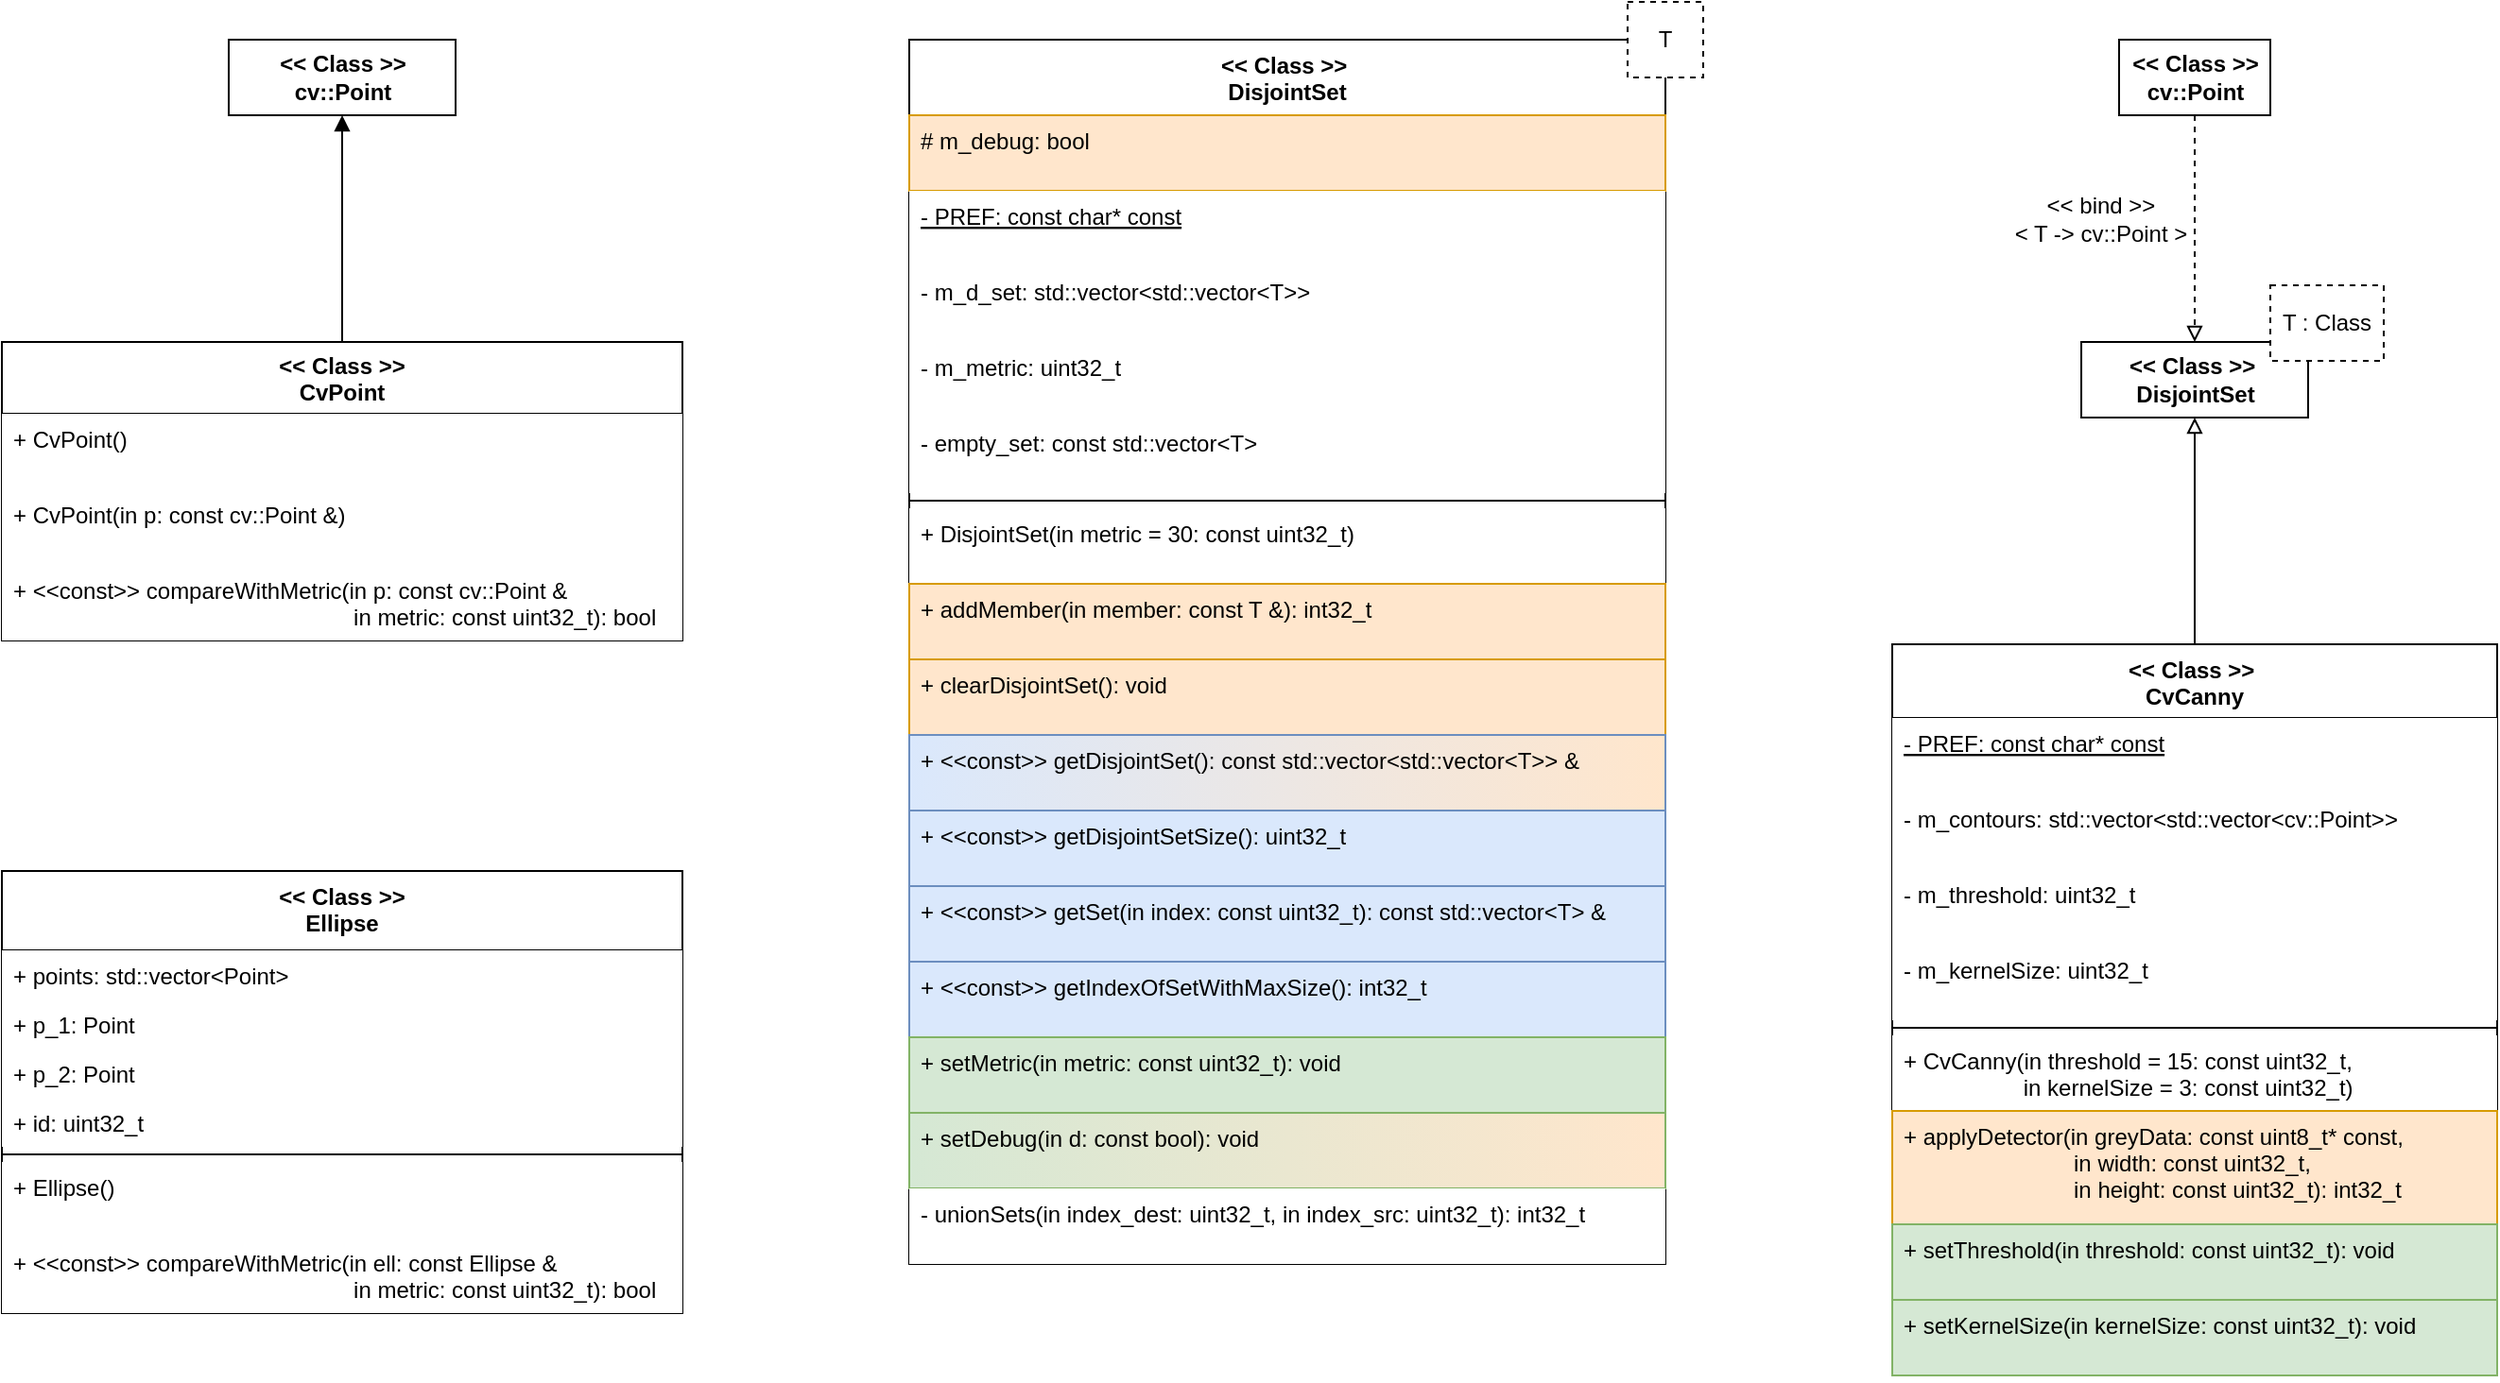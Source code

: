 <mxfile version="12.4.2" type="device" pages="1"><diagram id="tM-9ayaxXP2C4DN5zZft" name="Page-1"><mxGraphModel dx="1185" dy="819" grid="1" gridSize="10" guides="1" tooltips="1" connect="1" arrows="1" fold="1" page="1" pageScale="1" pageWidth="827" pageHeight="1169" math="0" shadow="0"><root><mxCell id="0"/><mxCell id="1" parent="0"/><mxCell id="buNQa2bh92V5s4yhv6s5-19" value="" style="group" vertex="1" connectable="0" parent="1"><mxGeometry x="520" y="20" width="420" height="668" as="geometry"/></mxCell><mxCell id="buNQa2bh92V5s4yhv6s5-1" value="&lt;&lt; Class &gt;&gt; &#10;DisjointSet" style="swimlane;fontStyle=1;align=center;verticalAlign=top;childLayout=stackLayout;horizontal=1;startSize=40;horizontalStack=0;resizeParent=1;resizeParentMax=0;resizeLast=0;collapsible=1;marginBottom=0;fillColor=#ffffff;" vertex="1" parent="buNQa2bh92V5s4yhv6s5-19"><mxGeometry y="20" width="400" height="648" as="geometry"/></mxCell><mxCell id="buNQa2bh92V5s4yhv6s5-2" value="# m_debug: bool" style="text;strokeColor=#d79b00;fillColor=#ffe6cc;align=left;verticalAlign=top;spacingLeft=4;spacingRight=4;overflow=hidden;rotatable=0;points=[[0,0.5],[1,0.5]];portConstraint=eastwest;" vertex="1" parent="buNQa2bh92V5s4yhv6s5-1"><mxGeometry y="40" width="400" height="40" as="geometry"/></mxCell><mxCell id="buNQa2bh92V5s4yhv6s5-18" value="- PREF: const char* const" style="text;strokeColor=none;fillColor=#ffffff;align=left;verticalAlign=top;spacingLeft=4;spacingRight=4;overflow=hidden;rotatable=0;points=[[0,0.5],[1,0.5]];portConstraint=eastwest;fontStyle=4" vertex="1" parent="buNQa2bh92V5s4yhv6s5-1"><mxGeometry y="80" width="400" height="40" as="geometry"/></mxCell><mxCell id="buNQa2bh92V5s4yhv6s5-15" value="- m_d_set: std::vector&lt;std::vector&lt;T&gt;&gt;" style="text;strokeColor=none;fillColor=#ffffff;align=left;verticalAlign=top;spacingLeft=4;spacingRight=4;overflow=hidden;rotatable=0;points=[[0,0.5],[1,0.5]];portConstraint=eastwest;" vertex="1" parent="buNQa2bh92V5s4yhv6s5-1"><mxGeometry y="120" width="400" height="40" as="geometry"/></mxCell><mxCell id="buNQa2bh92V5s4yhv6s5-16" value="- m_metric: uint32_t" style="text;strokeColor=none;fillColor=#ffffff;align=left;verticalAlign=top;spacingLeft=4;spacingRight=4;overflow=hidden;rotatable=0;points=[[0,0.5],[1,0.5]];portConstraint=eastwest;" vertex="1" parent="buNQa2bh92V5s4yhv6s5-1"><mxGeometry y="160" width="400" height="40" as="geometry"/></mxCell><mxCell id="buNQa2bh92V5s4yhv6s5-17" value="- empty_set: const std::vector&lt;T&gt;" style="text;strokeColor=none;fillColor=#ffffff;align=left;verticalAlign=top;spacingLeft=4;spacingRight=4;overflow=hidden;rotatable=0;points=[[0,0.5],[1,0.5]];portConstraint=eastwest;" vertex="1" parent="buNQa2bh92V5s4yhv6s5-1"><mxGeometry y="200" width="400" height="40" as="geometry"/></mxCell><mxCell id="buNQa2bh92V5s4yhv6s5-3" value="" style="line;strokeWidth=1;fillColor=#ffffff;align=left;verticalAlign=middle;spacingTop=-1;spacingLeft=3;spacingRight=3;rotatable=0;labelPosition=right;points=[];portConstraint=eastwest;" vertex="1" parent="buNQa2bh92V5s4yhv6s5-1"><mxGeometry y="240" width="400" height="8" as="geometry"/></mxCell><mxCell id="buNQa2bh92V5s4yhv6s5-6" value="+ DisjointSet(in metric = 30: const uint32_t)" style="text;strokeColor=none;fillColor=#ffffff;align=left;verticalAlign=top;spacingLeft=4;spacingRight=4;overflow=hidden;rotatable=0;points=[[0,0.5],[1,0.5]];portConstraint=eastwest;" vertex="1" parent="buNQa2bh92V5s4yhv6s5-1"><mxGeometry y="248" width="400" height="40" as="geometry"/></mxCell><mxCell id="buNQa2bh92V5s4yhv6s5-4" value="+ addMember(in member: const T &amp;): int32_t" style="text;strokeColor=#d79b00;fillColor=#ffe6cc;align=left;verticalAlign=top;spacingLeft=4;spacingRight=4;overflow=hidden;rotatable=0;points=[[0,0.5],[1,0.5]];portConstraint=eastwest;" vertex="1" parent="buNQa2bh92V5s4yhv6s5-1"><mxGeometry y="288" width="400" height="40" as="geometry"/></mxCell><mxCell id="buNQa2bh92V5s4yhv6s5-7" value="+ clearDisjointSet(): void" style="text;strokeColor=#d79b00;fillColor=#ffe6cc;align=left;verticalAlign=top;spacingLeft=4;spacingRight=4;overflow=hidden;rotatable=0;points=[[0,0.5],[1,0.5]];portConstraint=eastwest;" vertex="1" parent="buNQa2bh92V5s4yhv6s5-1"><mxGeometry y="328" width="400" height="40" as="geometry"/></mxCell><mxCell id="buNQa2bh92V5s4yhv6s5-8" value="+ &lt;&lt;const&gt;&gt; getDisjointSet(): const std::vector&lt;std::vector&lt;T&gt;&gt; &amp;" style="text;strokeColor=#6c8ebf;fillColor=#dae8fc;align=left;verticalAlign=top;spacingLeft=4;spacingRight=4;overflow=hidden;rotatable=0;points=[[0,0.5],[1,0.5]];portConstraint=eastwest;gradientColor=#FFE6CC;gradientDirection=east;" vertex="1" parent="buNQa2bh92V5s4yhv6s5-1"><mxGeometry y="368" width="400" height="40" as="geometry"/></mxCell><mxCell id="buNQa2bh92V5s4yhv6s5-9" value="+ &lt;&lt;const&gt;&gt; getDisjointSetSize(): uint32_t" style="text;strokeColor=#6c8ebf;fillColor=#dae8fc;align=left;verticalAlign=top;spacingLeft=4;spacingRight=4;overflow=hidden;rotatable=0;points=[[0,0.5],[1,0.5]];portConstraint=eastwest;" vertex="1" parent="buNQa2bh92V5s4yhv6s5-1"><mxGeometry y="408" width="400" height="40" as="geometry"/></mxCell><mxCell id="buNQa2bh92V5s4yhv6s5-10" value="+ &lt;&lt;const&gt;&gt; getSet(in index: const uint32_t): const std::vector&lt;T&gt; &amp;" style="text;strokeColor=#6c8ebf;fillColor=#dae8fc;align=left;verticalAlign=top;spacingLeft=4;spacingRight=4;overflow=hidden;rotatable=0;points=[[0,0.5],[1,0.5]];portConstraint=eastwest;" vertex="1" parent="buNQa2bh92V5s4yhv6s5-1"><mxGeometry y="448" width="400" height="40" as="geometry"/></mxCell><mxCell id="buNQa2bh92V5s4yhv6s5-11" value="+ &lt;&lt;const&gt;&gt; getIndexOfSetWithMaxSize(): int32_t" style="text;strokeColor=#6c8ebf;fillColor=#dae8fc;align=left;verticalAlign=top;spacingLeft=4;spacingRight=4;overflow=hidden;rotatable=0;points=[[0,0.5],[1,0.5]];portConstraint=eastwest;" vertex="1" parent="buNQa2bh92V5s4yhv6s5-1"><mxGeometry y="488" width="400" height="40" as="geometry"/></mxCell><mxCell id="buNQa2bh92V5s4yhv6s5-12" value="+ setMetric(in metric: const uint32_t): void" style="text;strokeColor=#82b366;fillColor=#d5e8d4;align=left;verticalAlign=top;spacingLeft=4;spacingRight=4;overflow=hidden;rotatable=0;points=[[0,0.5],[1,0.5]];portConstraint=eastwest;" vertex="1" parent="buNQa2bh92V5s4yhv6s5-1"><mxGeometry y="528" width="400" height="40" as="geometry"/></mxCell><mxCell id="buNQa2bh92V5s4yhv6s5-13" value="+ setDebug(in d: const bool): void" style="text;strokeColor=#82b366;fillColor=#d5e8d4;align=left;verticalAlign=top;spacingLeft=4;spacingRight=4;overflow=hidden;rotatable=0;points=[[0,0.5],[1,0.5]];portConstraint=eastwest;gradientColor=#FFE6CC;gradientDirection=east;" vertex="1" parent="buNQa2bh92V5s4yhv6s5-1"><mxGeometry y="568" width="400" height="40" as="geometry"/></mxCell><mxCell id="buNQa2bh92V5s4yhv6s5-14" value="- unionSets(in index_dest: uint32_t, in index_src: uint32_t): int32_t" style="text;strokeColor=none;fillColor=#ffffff;align=left;verticalAlign=top;spacingLeft=4;spacingRight=4;overflow=hidden;rotatable=0;points=[[0,0.5],[1,0.5]];portConstraint=eastwest;" vertex="1" parent="buNQa2bh92V5s4yhv6s5-1"><mxGeometry y="608" width="400" height="40" as="geometry"/></mxCell><mxCell id="buNQa2bh92V5s4yhv6s5-5" value="T" style="whiteSpace=wrap;html=1;aspect=fixed;dashed=1;" vertex="1" parent="buNQa2bh92V5s4yhv6s5-19"><mxGeometry x="380" width="40" height="40" as="geometry"/></mxCell><mxCell id="buNQa2bh92V5s4yhv6s5-42" style="edgeStyle=orthogonalEdgeStyle;rounded=0;orthogonalLoop=1;jettySize=auto;html=1;endArrow=block;endFill=0;" edge="1" parent="1" source="buNQa2bh92V5s4yhv6s5-20" target="buNQa2bh92V5s4yhv6s5-40"><mxGeometry relative="1" as="geometry"/></mxCell><mxCell id="buNQa2bh92V5s4yhv6s5-20" value="&lt;&lt; Class &gt;&gt; &#10;CvCanny" style="swimlane;fontStyle=1;align=center;verticalAlign=top;childLayout=stackLayout;horizontal=1;startSize=39;horizontalStack=0;resizeParent=1;resizeParentMax=0;resizeLast=0;collapsible=1;marginBottom=0;fillColor=#ffffff;" vertex="1" parent="1"><mxGeometry x="1040" y="360" width="320" height="387" as="geometry"/></mxCell><mxCell id="buNQa2bh92V5s4yhv6s5-26" value="- PREF: const char* const" style="text;strokeColor=none;fillColor=#ffffff;align=left;verticalAlign=top;spacingLeft=4;spacingRight=4;overflow=hidden;rotatable=0;points=[[0,0.5],[1,0.5]];portConstraint=eastwest;fontStyle=4" vertex="1" parent="buNQa2bh92V5s4yhv6s5-20"><mxGeometry y="39" width="320" height="40" as="geometry"/></mxCell><mxCell id="buNQa2bh92V5s4yhv6s5-28" value="- m_contours: std::vector&lt;std::vector&lt;cv::Point&gt;&gt;" style="text;strokeColor=none;fillColor=#ffffff;align=left;verticalAlign=top;spacingLeft=4;spacingRight=4;overflow=hidden;rotatable=0;points=[[0,0.5],[1,0.5]];portConstraint=eastwest;" vertex="1" parent="buNQa2bh92V5s4yhv6s5-20"><mxGeometry y="79" width="320" height="40" as="geometry"/></mxCell><mxCell id="buNQa2bh92V5s4yhv6s5-29" value="- m_threshold: uint32_t" style="text;strokeColor=none;fillColor=#ffffff;align=left;verticalAlign=top;spacingLeft=4;spacingRight=4;overflow=hidden;rotatable=0;points=[[0,0.5],[1,0.5]];portConstraint=eastwest;" vertex="1" parent="buNQa2bh92V5s4yhv6s5-20"><mxGeometry y="119" width="320" height="40" as="geometry"/></mxCell><mxCell id="buNQa2bh92V5s4yhv6s5-27" value="- m_kernelSize: uint32_t" style="text;strokeColor=none;fillColor=#ffffff;align=left;verticalAlign=top;spacingLeft=4;spacingRight=4;overflow=hidden;rotatable=0;points=[[0,0.5],[1,0.5]];portConstraint=eastwest;" vertex="1" parent="buNQa2bh92V5s4yhv6s5-20"><mxGeometry y="159" width="320" height="40" as="geometry"/></mxCell><mxCell id="buNQa2bh92V5s4yhv6s5-22" value="" style="line;strokeWidth=1;fillColor=none;align=left;verticalAlign=middle;spacingTop=-1;spacingLeft=3;spacingRight=3;rotatable=0;labelPosition=right;points=[];portConstraint=eastwest;" vertex="1" parent="buNQa2bh92V5s4yhv6s5-20"><mxGeometry y="199" width="320" height="8" as="geometry"/></mxCell><mxCell id="buNQa2bh92V5s4yhv6s5-24" value="+ CvCanny(in threshold = 15: const uint32_t, &#10;                   in kernelSize = 3: const uint32_t)" style="text;strokeColor=none;fillColor=#ffffff;align=left;verticalAlign=top;spacingLeft=4;spacingRight=4;overflow=hidden;rotatable=0;points=[[0,0.5],[1,0.5]];portConstraint=eastwest;" vertex="1" parent="buNQa2bh92V5s4yhv6s5-20"><mxGeometry y="207" width="320" height="40" as="geometry"/></mxCell><mxCell id="buNQa2bh92V5s4yhv6s5-25" value="+ applyDetector(in greyData: const uint8_t* const, &#10;                           in width: const uint32_t, &#10;                           in height: const uint32_t): int32_t" style="text;strokeColor=#d79b00;fillColor=#ffe6cc;align=left;verticalAlign=top;spacingLeft=4;spacingRight=4;overflow=hidden;rotatable=0;points=[[0,0.5],[1,0.5]];portConstraint=eastwest;" vertex="1" parent="buNQa2bh92V5s4yhv6s5-20"><mxGeometry y="247" width="320" height="60" as="geometry"/></mxCell><mxCell id="buNQa2bh92V5s4yhv6s5-30" value="+ setThreshold(in threshold: const uint32_t): void" style="text;strokeColor=#82b366;fillColor=#d5e8d4;align=left;verticalAlign=top;spacingLeft=4;spacingRight=4;overflow=hidden;rotatable=0;points=[[0,0.5],[1,0.5]];portConstraint=eastwest;" vertex="1" parent="buNQa2bh92V5s4yhv6s5-20"><mxGeometry y="307" width="320" height="40" as="geometry"/></mxCell><mxCell id="buNQa2bh92V5s4yhv6s5-31" value="+ setKernelSize(in kernelSize: const uint32_t): void" style="text;strokeColor=#82b366;fillColor=#d5e8d4;align=left;verticalAlign=top;spacingLeft=4;spacingRight=4;overflow=hidden;rotatable=0;points=[[0,0.5],[1,0.5]];portConstraint=eastwest;" vertex="1" parent="buNQa2bh92V5s4yhv6s5-20"><mxGeometry y="347" width="320" height="40" as="geometry"/></mxCell><mxCell id="buNQa2bh92V5s4yhv6s5-52" style="edgeStyle=orthogonalEdgeStyle;rounded=0;orthogonalLoop=1;jettySize=auto;html=1;endArrow=block;endFill=1;" edge="1" parent="1" source="buNQa2bh92V5s4yhv6s5-32" target="buNQa2bh92V5s4yhv6s5-51"><mxGeometry relative="1" as="geometry"/></mxCell><mxCell id="buNQa2bh92V5s4yhv6s5-32" value="&lt;&lt; Class &gt;&gt;&#10;CvPoint" style="swimlane;fontStyle=1;childLayout=stackLayout;horizontal=1;startSize=38;fillColor=#ffffff;horizontalStack=0;resizeParent=1;resizeParentMax=0;resizeLast=0;collapsible=1;marginBottom=0;" vertex="1" parent="1"><mxGeometry x="40" y="200" width="360" height="158" as="geometry"/></mxCell><mxCell id="buNQa2bh92V5s4yhv6s5-36" value="+ CvPoint()" style="text;strokeColor=none;fillColor=#ffffff;align=left;verticalAlign=top;spacingLeft=4;spacingRight=4;overflow=hidden;rotatable=0;points=[[0,0.5],[1,0.5]];portConstraint=eastwest;" vertex="1" parent="buNQa2bh92V5s4yhv6s5-32"><mxGeometry y="38" width="360" height="40" as="geometry"/></mxCell><mxCell id="buNQa2bh92V5s4yhv6s5-37" value="+ CvPoint(in p: const cv::Point &amp;)" style="text;strokeColor=none;fillColor=#ffffff;align=left;verticalAlign=top;spacingLeft=4;spacingRight=4;overflow=hidden;rotatable=0;points=[[0,0.5],[1,0.5]];portConstraint=eastwest;" vertex="1" parent="buNQa2bh92V5s4yhv6s5-32"><mxGeometry y="78" width="360" height="40" as="geometry"/></mxCell><mxCell id="buNQa2bh92V5s4yhv6s5-38" value="+ &lt;&lt;const&gt;&gt; compareWithMetric(in p: const cv::Point &amp;&#10;                                                      in metric: const uint32_t): bool" style="text;strokeColor=none;fillColor=#ffffff;align=left;verticalAlign=top;spacingLeft=4;spacingRight=4;overflow=hidden;rotatable=0;points=[[0,0.5],[1,0.5]];portConstraint=eastwest;" vertex="1" parent="buNQa2bh92V5s4yhv6s5-32"><mxGeometry y="118" width="360" height="40" as="geometry"/></mxCell><mxCell id="2UE413LcVrlocCT1kdqK-6" style="edgeStyle=orthogonalEdgeStyle;rounded=0;orthogonalLoop=1;jettySize=auto;html=1;dashed=1;endArrow=block;endFill=0;" parent="1" source="2UE413LcVrlocCT1kdqK-8" target="buNQa2bh92V5s4yhv6s5-40" edge="1"><mxGeometry relative="1" as="geometry"><Array as="points"/><mxPoint x="1200" y="152" as="targetPoint"/></mxGeometry></mxCell><mxCell id="2UE413LcVrlocCT1kdqK-7" value="&amp;lt;&amp;lt; bind &amp;gt;&amp;gt;&lt;br&gt;&amp;lt; T -&amp;gt; cv::Point &amp;gt;" style="text;html=1;align=center;verticalAlign=middle;resizable=0;points=[];;labelBackgroundColor=#ffffff;" parent="2UE413LcVrlocCT1kdqK-6" vertex="1" connectable="0"><mxGeometry x="0.407" y="-31" relative="1" as="geometry"><mxPoint x="-19" y="-30" as="offset"/></mxGeometry></mxCell><mxCell id="2UE413LcVrlocCT1kdqK-8" value="&lt;b&gt;&amp;lt;&amp;lt; Class &amp;gt;&amp;gt;&lt;br&gt;cv::Point&lt;br&gt;&lt;/b&gt;" style="html=1;" parent="1" vertex="1"><mxGeometry x="1160" y="40" width="80" height="40" as="geometry"/></mxCell><mxCell id="buNQa2bh92V5s4yhv6s5-40" value="&lt;div&gt;&lt;b&gt;&amp;lt;&amp;lt; Class &amp;gt;&amp;gt; &lt;/b&gt;&lt;/div&gt;&lt;div&gt;&lt;b&gt;DisjointSet&lt;/b&gt;&lt;/div&gt;" style="html=1;fillColor=#ffffff;" vertex="1" parent="1"><mxGeometry x="1140" y="200" width="120" height="40" as="geometry"/></mxCell><mxCell id="2UE413LcVrlocCT1kdqK-5" value="T : Class" style="rounded=0;whiteSpace=wrap;html=1;dashed=1;fillColor=#ffffff;" parent="1" vertex="1"><mxGeometry x="1240" y="170" width="60" height="40" as="geometry"/></mxCell><mxCell id="buNQa2bh92V5s4yhv6s5-47" value="&lt;&lt; Class &gt;&gt;&#10;Ellipse" style="swimlane;fontStyle=1;align=center;verticalAlign=top;childLayout=stackLayout;horizontal=1;startSize=42;horizontalStack=0;resizeParent=1;resizeParentMax=0;resizeLast=0;collapsible=1;marginBottom=0;fillColor=#ffffff;" vertex="1" parent="1"><mxGeometry x="40" y="480" width="360" height="234" as="geometry"/></mxCell><mxCell id="buNQa2bh92V5s4yhv6s5-48" value="+ points: std::vector&lt;Point&gt;" style="text;strokeColor=none;fillColor=#ffffff;align=left;verticalAlign=top;spacingLeft=4;spacingRight=4;overflow=hidden;rotatable=0;points=[[0,0.5],[1,0.5]];portConstraint=eastwest;" vertex="1" parent="buNQa2bh92V5s4yhv6s5-47"><mxGeometry y="42" width="360" height="26" as="geometry"/></mxCell><mxCell id="buNQa2bh92V5s4yhv6s5-55" value="+ p_1: Point" style="text;strokeColor=none;fillColor=#ffffff;align=left;verticalAlign=top;spacingLeft=4;spacingRight=4;overflow=hidden;rotatable=0;points=[[0,0.5],[1,0.5]];portConstraint=eastwest;" vertex="1" parent="buNQa2bh92V5s4yhv6s5-47"><mxGeometry y="68" width="360" height="26" as="geometry"/></mxCell><mxCell id="buNQa2bh92V5s4yhv6s5-56" value="+ p_2: Point" style="text;strokeColor=none;fillColor=#ffffff;align=left;verticalAlign=top;spacingLeft=4;spacingRight=4;overflow=hidden;rotatable=0;points=[[0,0.5],[1,0.5]];portConstraint=eastwest;" vertex="1" parent="buNQa2bh92V5s4yhv6s5-47"><mxGeometry y="94" width="360" height="26" as="geometry"/></mxCell><mxCell id="buNQa2bh92V5s4yhv6s5-57" value="+ id: uint32_t" style="text;strokeColor=none;fillColor=#ffffff;align=left;verticalAlign=top;spacingLeft=4;spacingRight=4;overflow=hidden;rotatable=0;points=[[0,0.5],[1,0.5]];portConstraint=eastwest;" vertex="1" parent="buNQa2bh92V5s4yhv6s5-47"><mxGeometry y="120" width="360" height="26" as="geometry"/></mxCell><mxCell id="buNQa2bh92V5s4yhv6s5-49" value="" style="line;strokeWidth=1;fillColor=none;align=left;verticalAlign=middle;spacingTop=-1;spacingLeft=3;spacingRight=3;rotatable=0;labelPosition=right;points=[];portConstraint=eastwest;" vertex="1" parent="buNQa2bh92V5s4yhv6s5-47"><mxGeometry y="146" width="360" height="8" as="geometry"/></mxCell><mxCell id="buNQa2bh92V5s4yhv6s5-53" value="+ Ellipse()" style="text;strokeColor=none;fillColor=#ffffff;align=left;verticalAlign=top;spacingLeft=4;spacingRight=4;overflow=hidden;rotatable=0;points=[[0,0.5],[1,0.5]];portConstraint=eastwest;" vertex="1" parent="buNQa2bh92V5s4yhv6s5-47"><mxGeometry y="154" width="360" height="40" as="geometry"/></mxCell><mxCell id="buNQa2bh92V5s4yhv6s5-54" value="+ &lt;&lt;const&gt;&gt; compareWithMetric(in ell: const Ellipse &amp;&#10;                                                      in metric: const uint32_t): bool" style="text;strokeColor=none;fillColor=#ffffff;align=left;verticalAlign=top;spacingLeft=4;spacingRight=4;overflow=hidden;rotatable=0;points=[[0,0.5],[1,0.5]];portConstraint=eastwest;" vertex="1" parent="buNQa2bh92V5s4yhv6s5-47"><mxGeometry y="194" width="360" height="40" as="geometry"/></mxCell><mxCell id="buNQa2bh92V5s4yhv6s5-51" value="&lt;div&gt;&lt;b&gt;&amp;lt;&amp;lt; Class &amp;gt;&amp;gt;&lt;/b&gt;&lt;/div&gt;&lt;div&gt;&lt;b&gt;cv::Point&lt;/b&gt;&lt;/div&gt;" style="html=1;fillColor=#ffffff;" vertex="1" parent="1"><mxGeometry x="160" y="40" width="120" height="40" as="geometry"/></mxCell></root></mxGraphModel></diagram></mxfile>